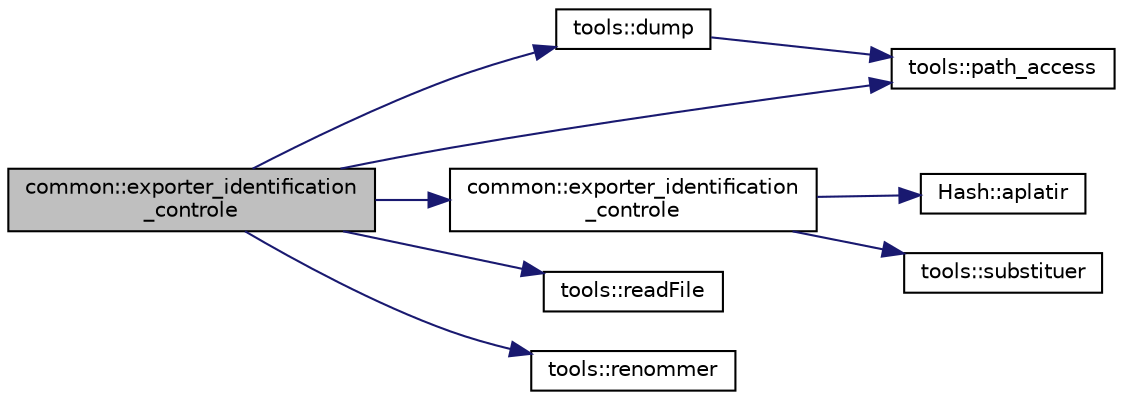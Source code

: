 digraph "common::exporter_identification_controle"
{
 // INTERACTIVE_SVG=YES
  edge [fontname="Helvetica",fontsize="10",labelfontname="Helvetica",labelfontsize="10"];
  node [fontname="Helvetica",fontsize="10",shape=record];
  rankdir="LR";
  Node12 [label="common::exporter_identification\l_controle",height=0.2,width=0.4,color="black", fillcolor="grey75", style="filled", fontcolor="black"];
  Node12 -> Node13 [color="midnightblue",fontsize="10",style="solid",fontname="Helvetica"];
  Node13 [label="tools::dump",height=0.2,width=0.4,color="black", fillcolor="white", style="filled",URL="$classtools.html#a995219ca14bd1ddcb10cb2a3fffed5a5",tooltip="Créer un fichier temporaire temp dans le répertoire racine et le remplit avec une chaîone de caractèr..."];
  Node13 -> Node14 [color="midnightblue",fontsize="10",style="solid",fontname="Helvetica"];
  Node14 [label="tools::path_access",height=0.2,width=0.4,color="black", fillcolor="white", style="filled",URL="$classtools.html#a89d2cd8ffcaed8423439c16d1ee59ab0",tooltip="Renvoie le chemin d&#39;un fichier ou d&#39;un répertoire du répertoire racine de la distribution (adjacent a..."];
  Node12 -> Node15 [color="midnightblue",fontsize="10",style="solid",fontname="Helvetica"];
  Node15 [label="common::exporter_identification\l_controle",height=0.2,width=0.4,color="black", fillcolor="white", style="filled",URL="$classcommon.html#a3149ba29e04e6e5f7f85a2894434bf9e",tooltip="Exporter les caractéristiques du contrôle dans le rapport : Siret, Budget, Employeur, Etablissement. "];
  Node15 -> Node16 [color="midnightblue",fontsize="10",style="solid",fontname="Helvetica"];
  Node16 [label="Hash::aplatir",height=0.2,width=0.4,color="black", fillcolor="white", style="filled",URL="$class_hash.html#a9c6832c663082e153e74bf3fb0c5720a"];
  Node15 -> Node17 [color="midnightblue",fontsize="10",style="solid",fontname="Helvetica"];
  Node17 [label="tools::substituer",height=0.2,width=0.4,color="black", fillcolor="white", style="filled",URL="$classtools.html#a7cba03deaa6e1311c2d0e5fb9fdcfa5c",tooltip="Remplace des chaînes de caractères, lorsqu&#39;elles correspondent à une expression rationnelle, dans une chaîne de caractères donnée par une chaîne de caractères donnée. "];
  Node12 -> Node14 [color="midnightblue",fontsize="10",style="solid",fontname="Helvetica"];
  Node12 -> Node18 [color="midnightblue",fontsize="10",style="solid",fontname="Helvetica"];
  Node18 [label="tools::readFile",height=0.2,width=0.4,color="black", fillcolor="white", style="filled",URL="$classtools.html#af43fc30ac740fa0fa1d773afb2538c8c",tooltip="Liste un fichier entre deux lignes données et sur une largeur donnée. "];
  Node12 -> Node19 [color="midnightblue",fontsize="10",style="solid",fontname="Helvetica"];
  Node19 [label="tools::renommer",height=0.2,width=0.4,color="black", fillcolor="white", style="filled",URL="$classtools.html#a888a6211f6956005dba0132e1ee5fd92",tooltip="Renomme un fichier. "];
}
